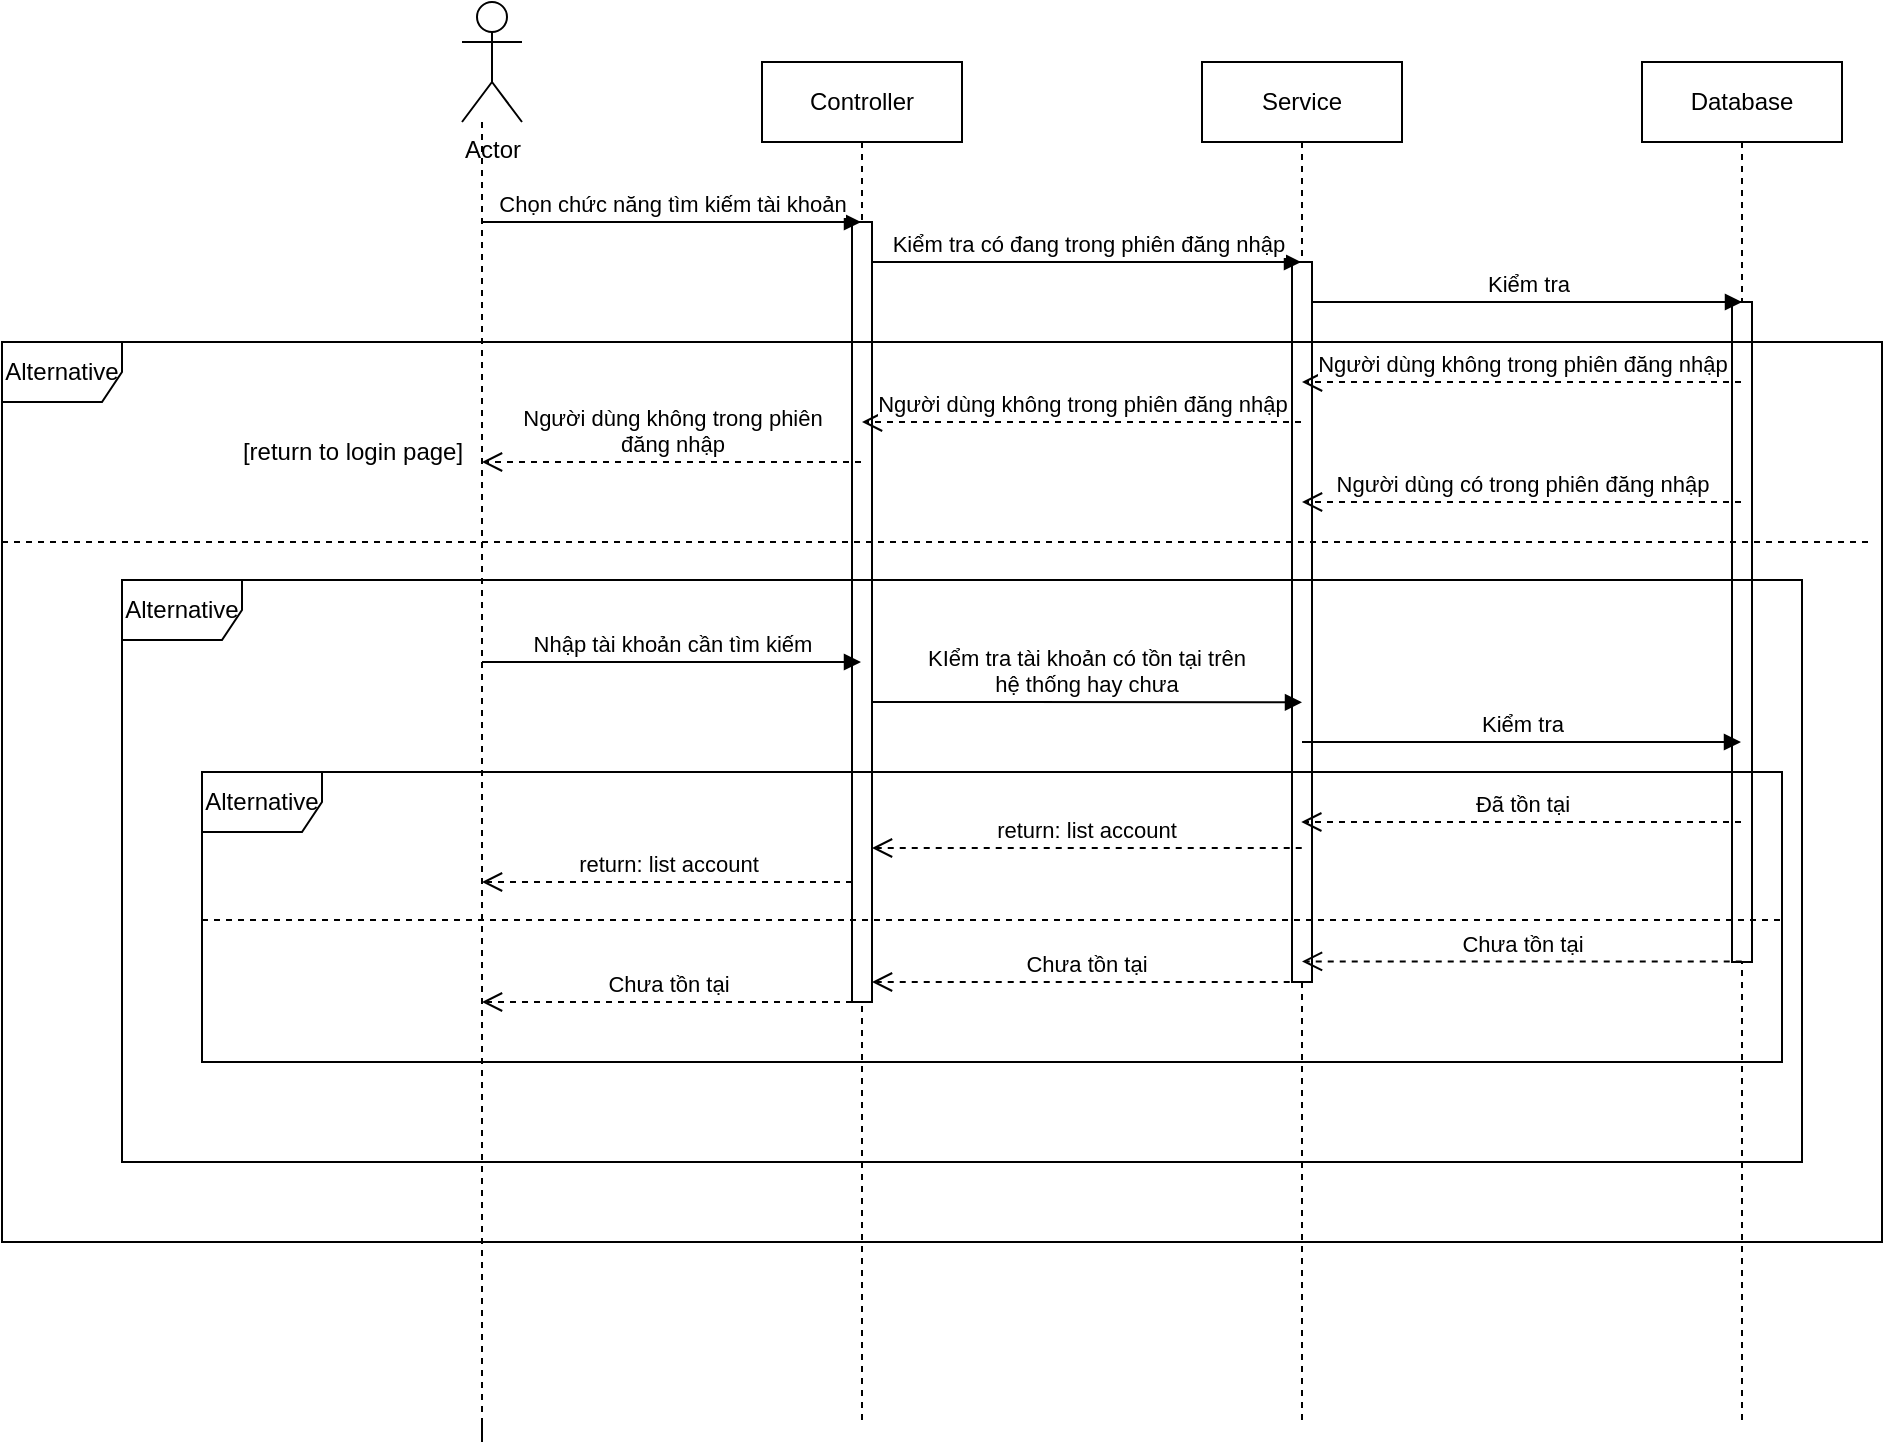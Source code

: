 <mxfile version="26.2.2">
  <diagram name="Page-1" id="uJyqp4xSBDQw8tSCZbaH">
    <mxGraphModel dx="2233" dy="693" grid="1" gridSize="10" guides="1" tooltips="1" connect="1" arrows="1" fold="1" page="1" pageScale="1" pageWidth="850" pageHeight="1100" math="0" shadow="0">
      <root>
        <mxCell id="0" />
        <mxCell id="1" parent="0" />
        <mxCell id="POWkLZnRVnAY3zIFW6T_-1" value="Controller" style="shape=umlLifeline;perimeter=lifelinePerimeter;whiteSpace=wrap;html=1;container=1;dropTarget=0;collapsible=0;recursiveResize=0;outlineConnect=0;portConstraint=eastwest;newEdgeStyle={&quot;curved&quot;:0,&quot;rounded&quot;:0};" parent="1" vertex="1">
          <mxGeometry x="-150" y="190" width="100" height="680" as="geometry" />
        </mxCell>
        <mxCell id="POWkLZnRVnAY3zIFW6T_-2" value="" style="html=1;points=[[0,0,0,0,5],[0,1,0,0,-5],[1,0,0,0,5],[1,1,0,0,-5]];perimeter=orthogonalPerimeter;outlineConnect=0;targetShapes=umlLifeline;portConstraint=eastwest;newEdgeStyle={&quot;curved&quot;:0,&quot;rounded&quot;:0};" parent="POWkLZnRVnAY3zIFW6T_-1" vertex="1">
          <mxGeometry x="45" y="80" width="10" height="390" as="geometry" />
        </mxCell>
        <mxCell id="POWkLZnRVnAY3zIFW6T_-3" style="edgeStyle=orthogonalEdgeStyle;rounded=0;orthogonalLoop=1;jettySize=auto;html=1;dashed=1;endArrow=none;startFill=0;" parent="1" source="POWkLZnRVnAY3zIFW6T_-4" edge="1">
          <mxGeometry relative="1" as="geometry">
            <mxPoint x="-290" y="870" as="targetPoint" />
            <Array as="points">
              <mxPoint x="-290" y="880" />
              <mxPoint x="-290" y="880" />
            </Array>
          </mxGeometry>
        </mxCell>
        <mxCell id="POWkLZnRVnAY3zIFW6T_-4" value="Actor" style="shape=umlActor;verticalLabelPosition=bottom;verticalAlign=top;html=1;" parent="1" vertex="1">
          <mxGeometry x="-300" y="160" width="30" height="60" as="geometry" />
        </mxCell>
        <mxCell id="POWkLZnRVnAY3zIFW6T_-5" value="Service" style="shape=umlLifeline;perimeter=lifelinePerimeter;whiteSpace=wrap;html=1;container=1;dropTarget=0;collapsible=0;recursiveResize=0;outlineConnect=0;portConstraint=eastwest;newEdgeStyle={&quot;curved&quot;:0,&quot;rounded&quot;:0};" parent="1" vertex="1">
          <mxGeometry x="70" y="190" width="100" height="680" as="geometry" />
        </mxCell>
        <mxCell id="POWkLZnRVnAY3zIFW6T_-6" value="" style="html=1;points=[[0,0,0,0,5],[0,1,0,0,-5],[1,0,0,0,5],[1,1,0,0,-5]];perimeter=orthogonalPerimeter;outlineConnect=0;targetShapes=umlLifeline;portConstraint=eastwest;newEdgeStyle={&quot;curved&quot;:0,&quot;rounded&quot;:0};" parent="POWkLZnRVnAY3zIFW6T_-5" vertex="1">
          <mxGeometry x="45" y="100" width="10" height="360" as="geometry" />
        </mxCell>
        <mxCell id="POWkLZnRVnAY3zIFW6T_-7" value="Database" style="shape=umlLifeline;perimeter=lifelinePerimeter;whiteSpace=wrap;html=1;container=1;dropTarget=0;collapsible=0;recursiveResize=0;outlineConnect=0;portConstraint=eastwest;newEdgeStyle={&quot;curved&quot;:0,&quot;rounded&quot;:0};" parent="1" vertex="1">
          <mxGeometry x="290" y="190" width="100" height="680" as="geometry" />
        </mxCell>
        <mxCell id="POWkLZnRVnAY3zIFW6T_-8" value="" style="html=1;points=[[0,0,0,0,5],[0,1,0,0,-5],[1,0,0,0,5],[1,1,0,0,-5]];perimeter=orthogonalPerimeter;outlineConnect=0;targetShapes=umlLifeline;portConstraint=eastwest;newEdgeStyle={&quot;curved&quot;:0,&quot;rounded&quot;:0};" parent="POWkLZnRVnAY3zIFW6T_-7" vertex="1">
          <mxGeometry x="45" y="120" width="10" height="330" as="geometry" />
        </mxCell>
        <mxCell id="POWkLZnRVnAY3zIFW6T_-9" value="Chọn chức năng tìm kiếm tài khoản" style="html=1;verticalAlign=bottom;endArrow=block;curved=0;rounded=0;" parent="1" edge="1">
          <mxGeometry width="80" relative="1" as="geometry">
            <mxPoint x="-290" y="270" as="sourcePoint" />
            <mxPoint x="-100.5" y="270" as="targetPoint" />
            <Array as="points" />
          </mxGeometry>
        </mxCell>
        <mxCell id="POWkLZnRVnAY3zIFW6T_-10" value="Kiểm tra có đang trong phiên đăng nhập" style="html=1;verticalAlign=bottom;endArrow=block;curved=0;rounded=0;" parent="1" source="POWkLZnRVnAY3zIFW6T_-2" target="POWkLZnRVnAY3zIFW6T_-5" edge="1">
          <mxGeometry width="80" relative="1" as="geometry">
            <mxPoint x="-80" y="290" as="sourcePoint" />
            <mxPoint x="89.5" y="290" as="targetPoint" />
            <Array as="points">
              <mxPoint x="-30" y="290" />
            </Array>
          </mxGeometry>
        </mxCell>
        <mxCell id="POWkLZnRVnAY3zIFW6T_-11" value="Kiểm tra" style="html=1;verticalAlign=bottom;endArrow=block;curved=0;rounded=0;" parent="1" source="POWkLZnRVnAY3zIFW6T_-6" edge="1">
          <mxGeometry width="80" relative="1" as="geometry">
            <mxPoint x="130" y="310" as="sourcePoint" />
            <mxPoint x="340" y="310" as="targetPoint" />
            <Array as="points">
              <mxPoint x="190" y="310" />
            </Array>
          </mxGeometry>
        </mxCell>
        <mxCell id="POWkLZnRVnAY3zIFW6T_-12" value="Người dùng không trong phiên đăng nhập" style="html=1;verticalAlign=bottom;endArrow=open;dashed=1;endSize=8;curved=0;rounded=0;" parent="1" edge="1">
          <mxGeometry relative="1" as="geometry">
            <mxPoint x="339.5" y="350" as="sourcePoint" />
            <mxPoint x="120" y="350" as="targetPoint" />
          </mxGeometry>
        </mxCell>
        <mxCell id="POWkLZnRVnAY3zIFW6T_-13" value="Người dùng không trong phiên đăng nhập" style="html=1;verticalAlign=bottom;endArrow=open;dashed=1;endSize=8;curved=0;rounded=0;" parent="1" edge="1">
          <mxGeometry relative="1" as="geometry">
            <mxPoint x="119.5" y="370" as="sourcePoint" />
            <mxPoint x="-100" y="370" as="targetPoint" />
          </mxGeometry>
        </mxCell>
        <mxCell id="POWkLZnRVnAY3zIFW6T_-14" value="Người dùng không trong phiên&lt;div&gt;đăng nhập&lt;/div&gt;" style="html=1;verticalAlign=bottom;endArrow=open;dashed=1;endSize=8;curved=0;rounded=0;" parent="1" edge="1">
          <mxGeometry relative="1" as="geometry">
            <mxPoint x="-100.5" y="390" as="sourcePoint" />
            <mxPoint x="-290" y="390" as="targetPoint" />
          </mxGeometry>
        </mxCell>
        <mxCell id="POWkLZnRVnAY3zIFW6T_-15" value="Alternative" style="shape=umlFrame;whiteSpace=wrap;html=1;pointerEvents=0;" parent="1" vertex="1">
          <mxGeometry x="-530" y="330" width="940" height="450" as="geometry" />
        </mxCell>
        <mxCell id="POWkLZnRVnAY3zIFW6T_-16" value="[return to login page]" style="text;html=1;align=center;verticalAlign=middle;resizable=0;points=[];autosize=1;strokeColor=none;fillColor=none;" parent="1" vertex="1">
          <mxGeometry x="-420" y="370" width="130" height="30" as="geometry" />
        </mxCell>
        <mxCell id="POWkLZnRVnAY3zIFW6T_-17" value="" style="line;strokeWidth=1;fillColor=none;align=left;verticalAlign=middle;spacingTop=-1;spacingLeft=3;spacingRight=3;rotatable=0;labelPosition=right;points=[];portConstraint=eastwest;strokeColor=inherit;dashed=1;" parent="1" vertex="1">
          <mxGeometry x="-530" y="426" width="935" height="8" as="geometry" />
        </mxCell>
        <mxCell id="POWkLZnRVnAY3zIFW6T_-18" value="Người dùng có trong phiên đăng nhập" style="html=1;verticalAlign=bottom;endArrow=open;dashed=1;endSize=8;curved=0;rounded=0;" parent="1" source="POWkLZnRVnAY3zIFW6T_-7" edge="1">
          <mxGeometry relative="1" as="geometry">
            <mxPoint x="200" y="410" as="sourcePoint" />
            <mxPoint x="120" y="410" as="targetPoint" />
          </mxGeometry>
        </mxCell>
        <mxCell id="POWkLZnRVnAY3zIFW6T_-19" value="Alternative" style="shape=umlFrame;whiteSpace=wrap;html=1;pointerEvents=0;" parent="1" vertex="1">
          <mxGeometry x="-470" y="449" width="840" height="291" as="geometry" />
        </mxCell>
        <mxCell id="POWkLZnRVnAY3zIFW6T_-20" value="Nhập tài khoản cần tìm kiếm" style="html=1;verticalAlign=bottom;endArrow=block;curved=0;rounded=0;" parent="1" edge="1">
          <mxGeometry x="0.003" width="80" relative="1" as="geometry">
            <mxPoint x="-290" y="490" as="sourcePoint" />
            <mxPoint x="-100.5" y="490" as="targetPoint" />
            <Array as="points" />
            <mxPoint as="offset" />
          </mxGeometry>
        </mxCell>
        <mxCell id="POWkLZnRVnAY3zIFW6T_-21" value="KIểm tra tài khoản có tồn tại trên&lt;div&gt;hệ thống hay chưa&lt;/div&gt;" style="html=1;verticalAlign=bottom;endArrow=block;curved=0;rounded=0;entryX=0.5;entryY=0.493;entryDx=0;entryDy=0;entryPerimeter=0;" parent="1" edge="1">
          <mxGeometry width="80" relative="1" as="geometry">
            <mxPoint x="-95" y="510" as="sourcePoint" />
            <mxPoint x="120" y="510.17" as="targetPoint" />
            <Array as="points">
              <mxPoint x="-50" y="510" />
            </Array>
          </mxGeometry>
        </mxCell>
        <mxCell id="POWkLZnRVnAY3zIFW6T_-22" value="Kiểm tra" style="html=1;verticalAlign=bottom;endArrow=block;curved=0;rounded=0;" parent="1" edge="1">
          <mxGeometry width="80" relative="1" as="geometry">
            <mxPoint x="120" y="530" as="sourcePoint" />
            <mxPoint x="339.5" y="530" as="targetPoint" />
            <Array as="points">
              <mxPoint x="185" y="530" />
            </Array>
          </mxGeometry>
        </mxCell>
        <mxCell id="POWkLZnRVnAY3zIFW6T_-23" value="Alternative" style="shape=umlFrame;whiteSpace=wrap;html=1;pointerEvents=0;" parent="1" vertex="1">
          <mxGeometry x="-430" y="545" width="790" height="145" as="geometry" />
        </mxCell>
        <mxCell id="POWkLZnRVnAY3zIFW6T_-24" value="Đã tồn tại" style="html=1;verticalAlign=bottom;endArrow=open;dashed=1;endSize=8;curved=0;rounded=0;" parent="1" edge="1">
          <mxGeometry relative="1" as="geometry">
            <mxPoint x="339.5" y="570" as="sourcePoint" />
            <mxPoint x="119.63" y="570" as="targetPoint" />
          </mxGeometry>
        </mxCell>
        <mxCell id="POWkLZnRVnAY3zIFW6T_-25" value="return: list account" style="html=1;verticalAlign=bottom;endArrow=open;dashed=1;endSize=8;curved=0;rounded=0;" parent="1" edge="1">
          <mxGeometry relative="1" as="geometry">
            <mxPoint x="119.87" y="583" as="sourcePoint" />
            <mxPoint x="-95" y="583" as="targetPoint" />
          </mxGeometry>
        </mxCell>
        <mxCell id="POWkLZnRVnAY3zIFW6T_-26" value="return: list account" style="html=1;verticalAlign=bottom;endArrow=open;dashed=1;endSize=8;curved=0;rounded=0;" parent="1" source="POWkLZnRVnAY3zIFW6T_-2" edge="1">
          <mxGeometry relative="1" as="geometry">
            <mxPoint x="-130" y="600" as="sourcePoint" />
            <mxPoint x="-290.0" y="600" as="targetPoint" />
          </mxGeometry>
        </mxCell>
        <mxCell id="POWkLZnRVnAY3zIFW6T_-27" value="" style="line;strokeWidth=1;fillColor=none;align=left;verticalAlign=middle;spacingTop=-1;spacingLeft=3;spacingRight=3;rotatable=0;labelPosition=right;points=[];portConstraint=eastwest;strokeColor=inherit;dashed=1;" parent="1" vertex="1">
          <mxGeometry x="-430" y="615" width="790" height="8" as="geometry" />
        </mxCell>
        <mxCell id="POWkLZnRVnAY3zIFW6T_-28" value="Chưa tồn tại" style="html=1;verticalAlign=bottom;endArrow=open;dashed=1;endSize=8;curved=0;rounded=0;" parent="1" edge="1">
          <mxGeometry relative="1" as="geometry">
            <mxPoint x="339.87" y="639.7" as="sourcePoint" />
            <mxPoint x="120.0" y="639.7" as="targetPoint" />
          </mxGeometry>
        </mxCell>
        <mxCell id="POWkLZnRVnAY3zIFW6T_-29" value="Chưa tồn tại" style="html=1;verticalAlign=bottom;endArrow=open;dashed=1;endSize=8;curved=0;rounded=0;" parent="1" target="POWkLZnRVnAY3zIFW6T_-2" edge="1">
          <mxGeometry relative="1" as="geometry">
            <mxPoint x="119.87" y="650" as="sourcePoint" />
            <mxPoint x="-90" y="650" as="targetPoint" />
          </mxGeometry>
        </mxCell>
        <mxCell id="POWkLZnRVnAY3zIFW6T_-30" value="Chưa tồn tại" style="html=1;verticalAlign=bottom;endArrow=open;dashed=1;endSize=8;curved=0;rounded=0;" parent="1" edge="1">
          <mxGeometry relative="1" as="geometry">
            <mxPoint x="-105" y="660" as="sourcePoint" />
            <mxPoint x="-290" y="660" as="targetPoint" />
          </mxGeometry>
        </mxCell>
      </root>
    </mxGraphModel>
  </diagram>
</mxfile>
